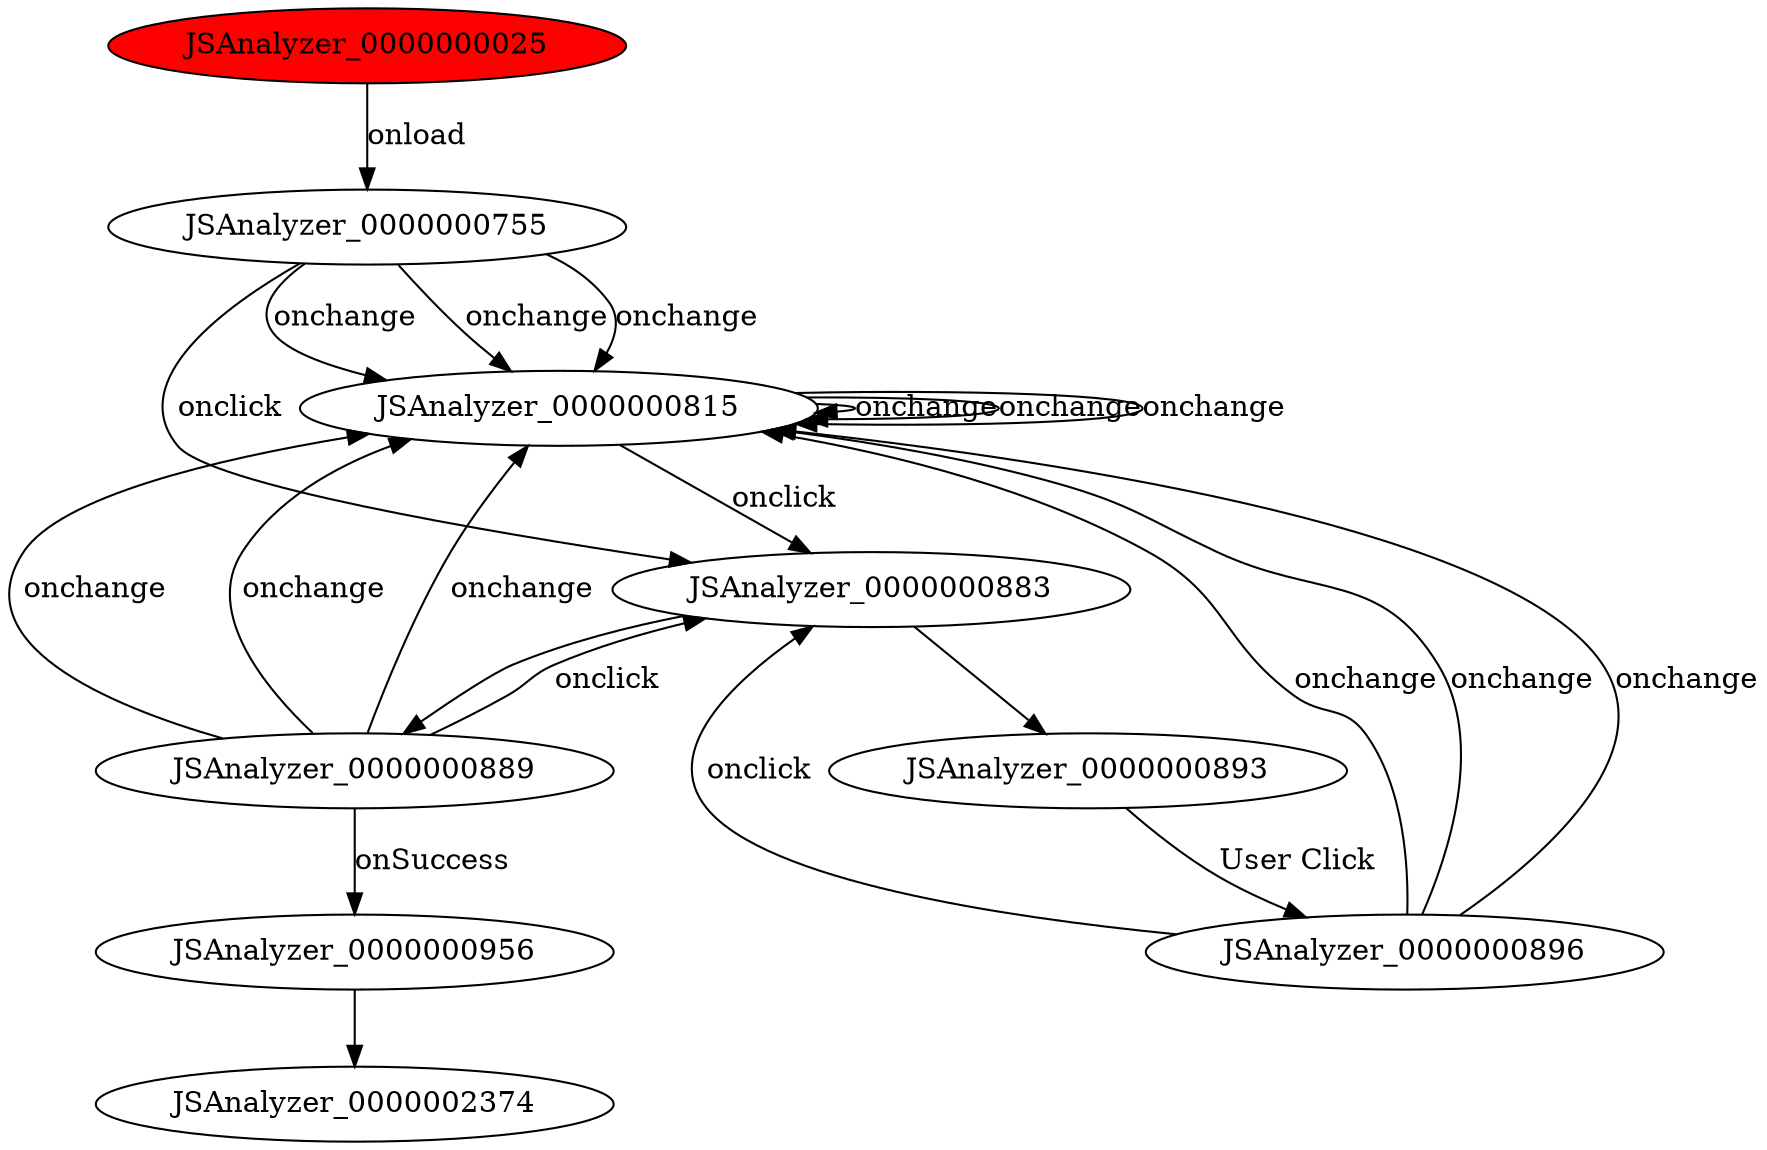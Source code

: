digraph FSM {
JSAnalyzer_0000000025 [style=filled,fillcolor=red];
JSAnalyzer_0000000755 [];
JSAnalyzer_0000000815 [];
JSAnalyzer_0000000883 [];
JSAnalyzer_0000000889 [];
JSAnalyzer_0000000893 [];
JSAnalyzer_0000000956 [];
JSAnalyzer_0000000896 [];
JSAnalyzer_0000000883 -> JSAnalyzer_0000000889 []
JSAnalyzer_0000000883 -> JSAnalyzer_0000000893 []
JSAnalyzer_0000000025 -> JSAnalyzer_0000000755 [label="onload"]
JSAnalyzer_0000000755 -> JSAnalyzer_0000000815 [label="onchange"]
JSAnalyzer_0000000755 -> JSAnalyzer_0000000815 [label="onchange"]
JSAnalyzer_0000000755 -> JSAnalyzer_0000000815 [label="onchange"]
JSAnalyzer_0000000755 -> JSAnalyzer_0000000883 [label="onclick"]
JSAnalyzer_0000000815 -> JSAnalyzer_0000000815 [label="onchange"]
JSAnalyzer_0000000815 -> JSAnalyzer_0000000815 [label="onchange"]
JSAnalyzer_0000000815 -> JSAnalyzer_0000000815 [label="onchange"]
JSAnalyzer_0000000815 -> JSAnalyzer_0000000883 [label="onclick"]
JSAnalyzer_0000000889 -> JSAnalyzer_0000000956 [label="onSuccess"]
JSAnalyzer_0000000889 -> JSAnalyzer_0000000815 [label="onchange"]
JSAnalyzer_0000000889 -> JSAnalyzer_0000000815 [label="onchange"]
JSAnalyzer_0000000889 -> JSAnalyzer_0000000815 [label="onchange"]
JSAnalyzer_0000000889 -> JSAnalyzer_0000000883 [label="onclick"]
JSAnalyzer_0000000893 -> JSAnalyzer_0000000896 [label="User Click"]
JSAnalyzer_0000000896 -> JSAnalyzer_0000000815 [label="onchange"]
JSAnalyzer_0000000896 -> JSAnalyzer_0000000815 [label="onchange"]
JSAnalyzer_0000000896 -> JSAnalyzer_0000000815 [label="onchange"]
JSAnalyzer_0000000896 -> JSAnalyzer_0000000883 [label="onclick"]
JSAnalyzer_0000000956 -> JSAnalyzer_0000002374 []
}
